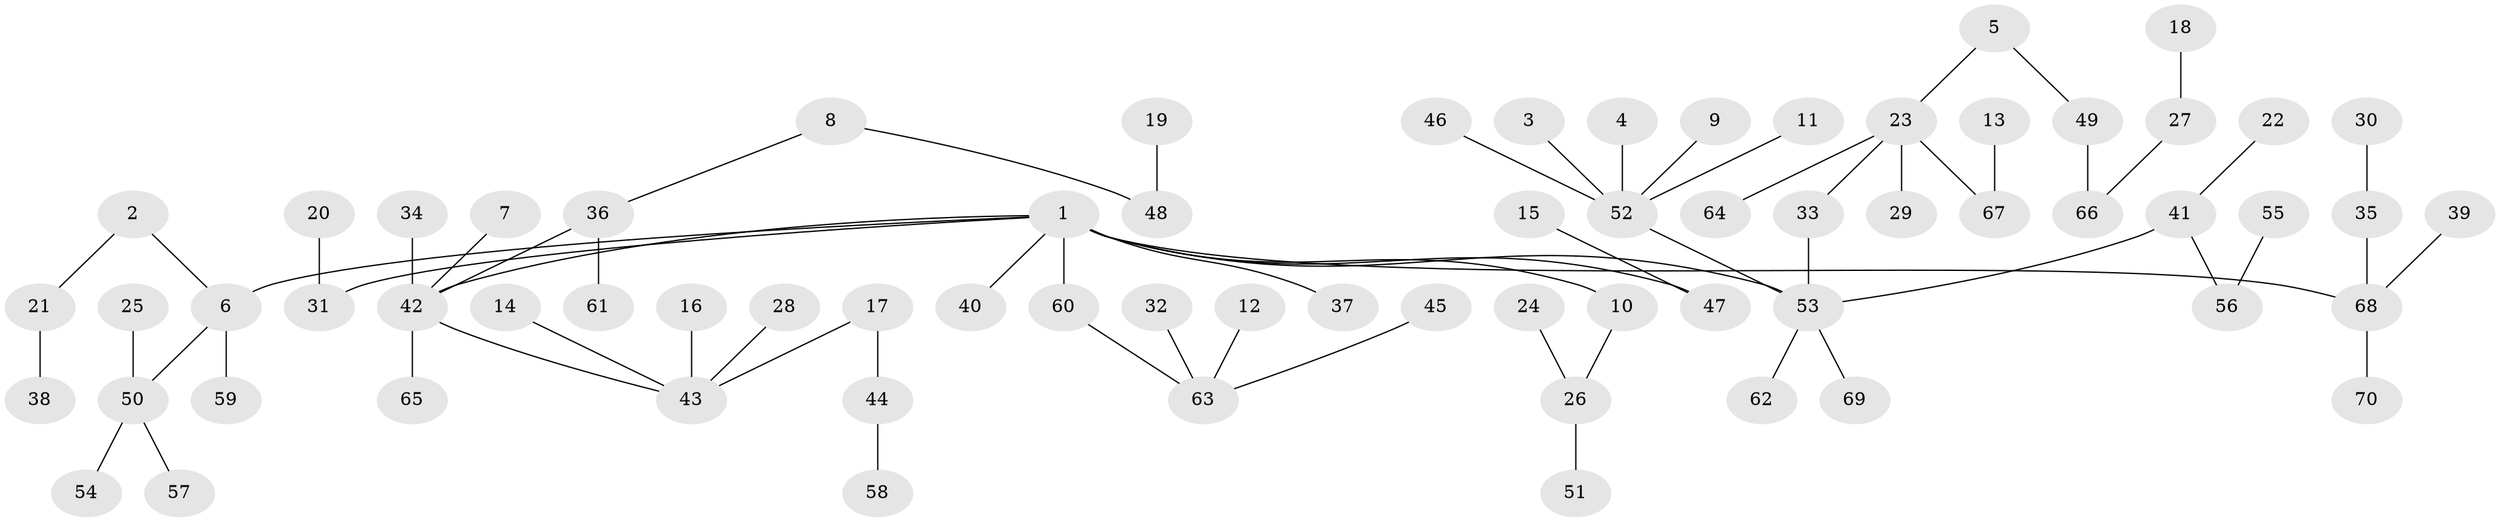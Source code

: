 // original degree distribution, {2: 0.2589928057553957, 5: 0.02877697841726619, 6: 0.014388489208633094, 8: 0.014388489208633094, 3: 0.14388489208633093, 4: 0.03597122302158273, 1: 0.49640287769784175, 7: 0.007194244604316547}
// Generated by graph-tools (version 1.1) at 2025/26/03/09/25 03:26:25]
// undirected, 70 vertices, 69 edges
graph export_dot {
graph [start="1"]
  node [color=gray90,style=filled];
  1;
  2;
  3;
  4;
  5;
  6;
  7;
  8;
  9;
  10;
  11;
  12;
  13;
  14;
  15;
  16;
  17;
  18;
  19;
  20;
  21;
  22;
  23;
  24;
  25;
  26;
  27;
  28;
  29;
  30;
  31;
  32;
  33;
  34;
  35;
  36;
  37;
  38;
  39;
  40;
  41;
  42;
  43;
  44;
  45;
  46;
  47;
  48;
  49;
  50;
  51;
  52;
  53;
  54;
  55;
  56;
  57;
  58;
  59;
  60;
  61;
  62;
  63;
  64;
  65;
  66;
  67;
  68;
  69;
  70;
  1 -- 6 [weight=1.0];
  1 -- 10 [weight=1.0];
  1 -- 31 [weight=1.0];
  1 -- 37 [weight=1.0];
  1 -- 40 [weight=1.0];
  1 -- 42 [weight=1.0];
  1 -- 47 [weight=1.0];
  1 -- 53 [weight=1.0];
  1 -- 60 [weight=1.0];
  1 -- 68 [weight=1.0];
  2 -- 6 [weight=1.0];
  2 -- 21 [weight=1.0];
  3 -- 52 [weight=1.0];
  4 -- 52 [weight=1.0];
  5 -- 23 [weight=1.0];
  5 -- 49 [weight=1.0];
  6 -- 50 [weight=1.0];
  6 -- 59 [weight=1.0];
  7 -- 42 [weight=1.0];
  8 -- 36 [weight=1.0];
  8 -- 48 [weight=1.0];
  9 -- 52 [weight=1.0];
  10 -- 26 [weight=1.0];
  11 -- 52 [weight=1.0];
  12 -- 63 [weight=1.0];
  13 -- 67 [weight=1.0];
  14 -- 43 [weight=1.0];
  15 -- 47 [weight=1.0];
  16 -- 43 [weight=1.0];
  17 -- 43 [weight=1.0];
  17 -- 44 [weight=1.0];
  18 -- 27 [weight=1.0];
  19 -- 48 [weight=1.0];
  20 -- 31 [weight=1.0];
  21 -- 38 [weight=1.0];
  22 -- 41 [weight=1.0];
  23 -- 29 [weight=1.0];
  23 -- 33 [weight=1.0];
  23 -- 64 [weight=1.0];
  23 -- 67 [weight=1.0];
  24 -- 26 [weight=1.0];
  25 -- 50 [weight=1.0];
  26 -- 51 [weight=1.0];
  27 -- 66 [weight=1.0];
  28 -- 43 [weight=1.0];
  30 -- 35 [weight=1.0];
  32 -- 63 [weight=1.0];
  33 -- 53 [weight=1.0];
  34 -- 42 [weight=1.0];
  35 -- 68 [weight=1.0];
  36 -- 42 [weight=1.0];
  36 -- 61 [weight=1.0];
  39 -- 68 [weight=1.0];
  41 -- 53 [weight=1.0];
  41 -- 56 [weight=1.0];
  42 -- 43 [weight=1.0];
  42 -- 65 [weight=1.0];
  44 -- 58 [weight=1.0];
  45 -- 63 [weight=1.0];
  46 -- 52 [weight=1.0];
  49 -- 66 [weight=1.0];
  50 -- 54 [weight=1.0];
  50 -- 57 [weight=1.0];
  52 -- 53 [weight=1.0];
  53 -- 62 [weight=1.0];
  53 -- 69 [weight=1.0];
  55 -- 56 [weight=1.0];
  60 -- 63 [weight=1.0];
  68 -- 70 [weight=1.0];
}
